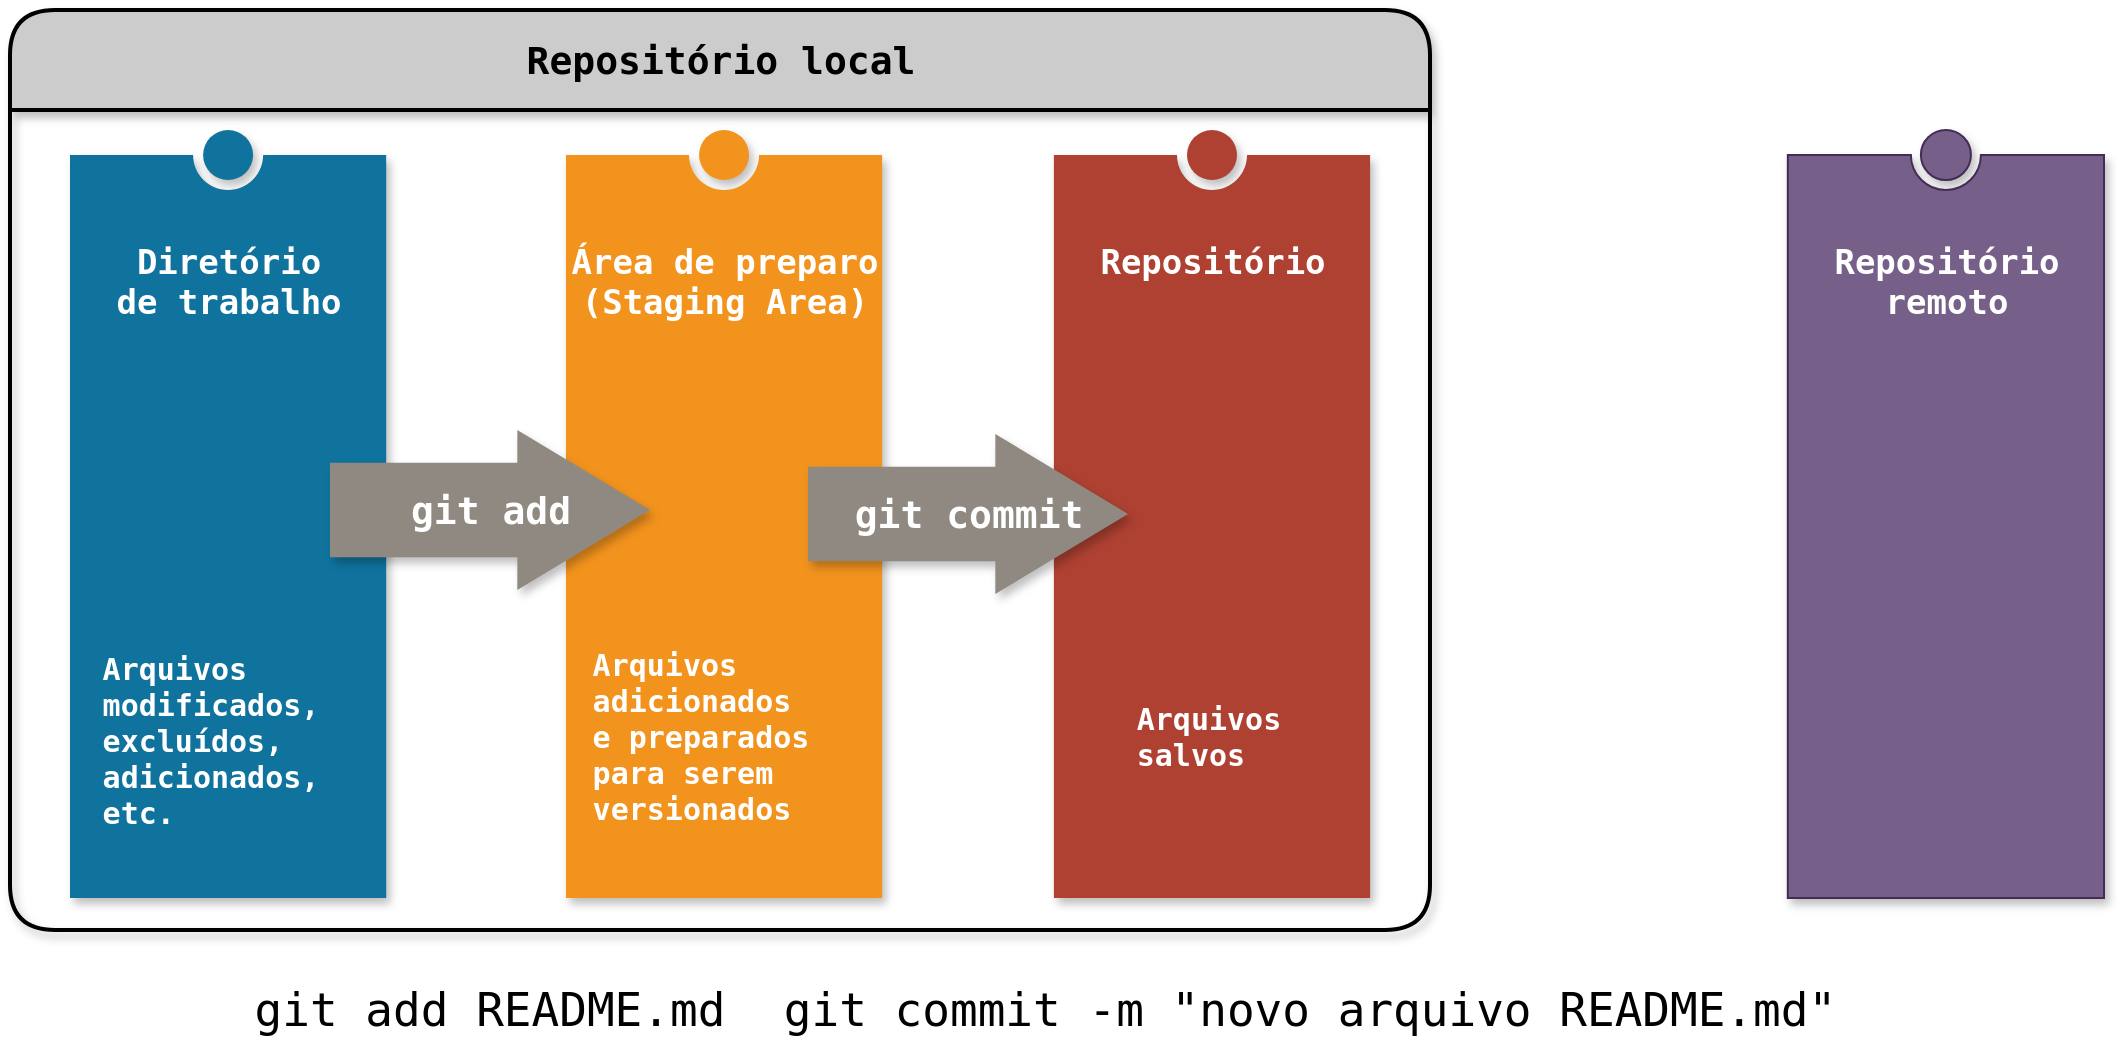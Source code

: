 <mxfile version="15.3.5" type="device"><diagram id="prtHgNgQTEPvFCAcTncT" name="Page-1"><mxGraphModel dx="1877" dy="933" grid="1" gridSize="10" guides="1" tooltips="1" connect="1" arrows="1" fold="1" page="1" pageScale="1" pageWidth="1169" pageHeight="827" math="0" shadow="0"><root><mxCell id="0"/><mxCell id="1" parent="0"/><mxCell id="xjCurn-9ngpd2HKyaU8U-10" value="&lt;pre&gt;&lt;b&gt;&lt;font style=&quot;font-size: 19px&quot;&gt;Repositório local&lt;/font&gt;&lt;/b&gt;&lt;/pre&gt;" style="swimlane;childLayout=stackLayout;horizontal=1;startSize=50;horizontalStack=0;rounded=1;fontSize=14;fontStyle=0;strokeWidth=2;resizeParent=0;resizeLast=1;shadow=1;dashed=0;align=center;hachureGap=4;pointerEvents=0;labelBackgroundColor=none;html=1;fillColor=#CCCCCC;" vertex="1" parent="1"><mxGeometry x="30" y="70" width="710" height="460" as="geometry"/></mxCell><mxCell id="xjCurn-9ngpd2HKyaU8U-2" value="&lt;pre&gt;Diretório&lt;br&gt;de trabalho&lt;br&gt;&lt;/pre&gt;" style="verticalLabelPosition=middle;verticalAlign=top;html=1;shape=mxgraph.infographic.numberedEntryVert;dy=25;strokeColor=none;fontSize=17;fontColor=#FFFFFF;align=center;labelPosition=center;spacingTop=32;fontStyle=1;fillColor=#10739E;hachureGap=4;pointerEvents=0;shadow=1;" vertex="1" parent="1"><mxGeometry x="60" y="130" width="158.095" height="384" as="geometry"/></mxCell><mxCell id="xjCurn-9ngpd2HKyaU8U-3" value="&lt;div&gt;&lt;pre&gt;Área de preparo&lt;br&gt;(Staging Area)&lt;/pre&gt;&lt;/div&gt;" style="verticalLabelPosition=middle;verticalAlign=top;html=1;shape=mxgraph.infographic.numberedEntryVert;dy=25;strokeColor=none;fontSize=17;fontColor=#FFFFFF;align=center;labelPosition=center;spacingTop=32;fontStyle=1;fillColor=#F2931E;hachureGap=4;pointerEvents=0;shadow=1;" vertex="1" parent="1"><mxGeometry x="307.976" y="130" width="158.095" height="384" as="geometry"/></mxCell><mxCell id="xjCurn-9ngpd2HKyaU8U-4" value="&lt;pre&gt;Repositório&lt;/pre&gt;" style="verticalLabelPosition=middle;verticalAlign=top;html=1;shape=mxgraph.infographic.numberedEntryVert;dy=25;strokeColor=none;fontSize=17;fontColor=#FFFFFF;align=center;labelPosition=center;spacingTop=32;fontStyle=1;fillColor=#AE4132;hachureGap=4;pointerEvents=0;shadow=1;" vertex="1" parent="1"><mxGeometry x="551.952" y="130" width="158.095" height="384" as="geometry"/></mxCell><mxCell id="xjCurn-9ngpd2HKyaU8U-6" value="&lt;div&gt;&lt;pre&gt;Repositório&lt;br&gt;remoto&lt;/pre&gt;&lt;/div&gt;" style="verticalLabelPosition=middle;verticalAlign=top;html=1;shape=mxgraph.infographic.numberedEntryVert;dy=25;strokeColor=#432D57;fontSize=17;fontColor=#ffffff;align=center;labelPosition=center;spacingTop=32;fontStyle=1;fillColor=#76608a;hachureGap=4;pointerEvents=0;shadow=1;" vertex="1" parent="1"><mxGeometry x="918.905" y="130" width="158.095" height="384" as="geometry"/></mxCell><mxCell id="xjCurn-9ngpd2HKyaU8U-9" value="&lt;div align=&quot;justify&quot;&gt;&lt;pre&gt;&lt;b&gt;&lt;font style=&quot;font-size: 15px&quot; color=&quot;#FFFFFF&quot;&gt;Arquivos &lt;br&gt;modificados, &lt;br&gt;excluídos, &lt;br&gt;adicionados, &lt;br&gt;etc.&lt;/font&gt;&lt;/b&gt;&lt;/pre&gt;&lt;/div&gt;" style="text;html=1;strokeColor=none;fillColor=none;align=center;verticalAlign=middle;whiteSpace=wrap;rounded=0;hachureGap=4;pointerEvents=0;" vertex="1" parent="1"><mxGeometry x="90" y="400" width="90" height="70" as="geometry"/></mxCell><mxCell id="xjCurn-9ngpd2HKyaU8U-12" value="&lt;pre style=&quot;font-size: 19px&quot;&gt;&lt;font color=&quot;#FFFFFF&quot;&gt;&lt;b&gt;&lt;font style=&quot;font-size: 19px&quot;&gt;git add&lt;/font&gt;&lt;/b&gt;&lt;/font&gt;&lt;/pre&gt;" style="html=1;shadow=1;dashed=0;align=center;verticalAlign=middle;shape=mxgraph.arrows2.arrow;dy=0.41;dx=66.33;notch=0;hachureGap=4;pointerEvents=0;labelBackgroundColor=none;fillColor=#8F8981;sketch=0;strokeColor=none;" vertex="1" parent="1"><mxGeometry x="190" y="280" width="160" height="80" as="geometry"/></mxCell><mxCell id="xjCurn-9ngpd2HKyaU8U-13" value="&lt;pre style=&quot;font-size: 19px&quot;&gt;&lt;font color=&quot;#FFFFFF&quot;&gt;&lt;b&gt;&lt;font style=&quot;font-size: 19px&quot;&gt;git commit&lt;/font&gt;&lt;/b&gt;&lt;/font&gt;&lt;/pre&gt;" style="html=1;shadow=1;dashed=0;align=center;verticalAlign=middle;shape=mxgraph.arrows2.arrow;dy=0.41;dx=66.33;notch=0;hachureGap=4;pointerEvents=0;labelBackgroundColor=none;fillColor=#8F8981;sketch=0;strokeColor=none;" vertex="1" parent="1"><mxGeometry x="429" y="282" width="160" height="80" as="geometry"/></mxCell><mxCell id="xjCurn-9ngpd2HKyaU8U-17" value="" style="shape=image;html=1;verticalAlign=top;verticalLabelPosition=bottom;labelBackgroundColor=#ffffff;imageAspect=0;aspect=fixed;image=https://cdn1.iconfinder.com/data/icons/fs-icons-ubuntu-by-franksouza-/128/inode-directory.png;hachureGap=4;pointerEvents=0;shadow=1;sketch=0;strokeColor=#FFFFFF;fillColor=#FFB366;gradientColor=none;" vertex="1" parent="1"><mxGeometry x="142" y="240" width="48" height="48" as="geometry"/></mxCell><mxCell id="xjCurn-9ngpd2HKyaU8U-19" value="" style="shape=image;html=1;verticalAlign=top;verticalLabelPosition=bottom;labelBackgroundColor=#ffffff;imageAspect=0;aspect=fixed;image=https://cdn4.iconfinder.com/data/icons/pc_de_hamburg_icon_pack/32x32/administrative-docs.png;hachureGap=4;pointerEvents=0;shadow=1;sketch=0;strokeColor=#FFFFFF;fillColor=#FFB366;gradientColor=none;" vertex="1" parent="1"><mxGeometry x="78" y="270" width="50" height="50" as="geometry"/></mxCell><mxCell id="xjCurn-9ngpd2HKyaU8U-21" value="" style="shape=image;html=1;verticalAlign=top;verticalLabelPosition=bottom;labelBackgroundColor=#ffffff;imageAspect=0;aspect=fixed;image=https://cdn4.iconfinder.com/data/icons/Aire%20PNGs/128/Files/Images.png;hachureGap=4;pointerEvents=0;shadow=1;sketch=0;strokeColor=#FFFFFF;fillColor=#FFB366;gradientColor=none;" vertex="1" parent="1"><mxGeometry x="122" y="302" width="58" height="58" as="geometry"/></mxCell><mxCell id="xjCurn-9ngpd2HKyaU8U-22" value="&lt;div align=&quot;justify&quot;&gt;&lt;pre&gt;&lt;b&gt;&lt;font style=&quot;font-size: 15px&quot; color=&quot;#FFFFFF&quot;&gt;Arquivos &lt;br&gt;adicionados &lt;br&gt;e preparados &lt;br&gt;para serem &lt;br&gt;versionados&lt;/font&gt;&lt;/b&gt;&lt;/pre&gt;&lt;/div&gt;" style="text;html=1;strokeColor=none;fillColor=none;align=center;verticalAlign=middle;whiteSpace=wrap;rounded=0;hachureGap=4;pointerEvents=0;" vertex="1" parent="1"><mxGeometry x="335" y="398" width="90" height="70" as="geometry"/></mxCell><mxCell id="xjCurn-9ngpd2HKyaU8U-23" value="&lt;div align=&quot;justify&quot;&gt;&lt;pre&gt;&lt;b&gt;&lt;font style=&quot;font-size: 15px&quot; color=&quot;#FFFFFF&quot;&gt;Arquivos &lt;br&gt;salvos&lt;br&gt;&lt;/font&gt;&lt;/b&gt;&lt;/pre&gt;&lt;/div&gt;" style="text;html=1;strokeColor=none;fillColor=none;align=center;verticalAlign=middle;whiteSpace=wrap;rounded=0;hachureGap=4;pointerEvents=0;" vertex="1" parent="1"><mxGeometry x="589" y="398" width="90" height="70" as="geometry"/></mxCell><mxCell id="xjCurn-9ngpd2HKyaU8U-24" value="&lt;pre&gt;&lt;font style=&quot;font-size: 23px&quot;&gt;git add README.md&lt;/font&gt;&lt;/pre&gt;" style="text;html=1;strokeColor=none;fillColor=none;align=center;verticalAlign=middle;whiteSpace=wrap;rounded=0;shadow=1;labelBackgroundColor=none;sketch=0;hachureGap=4;pointerEvents=0;" vertex="1" parent="1"><mxGeometry x="145" y="560" width="250" height="20" as="geometry"/></mxCell><mxCell id="xjCurn-9ngpd2HKyaU8U-25" value="&lt;pre&gt;&lt;font style=&quot;font-size: 23px&quot;&gt;git commit -m &quot;novo arquivo README.md&quot;&lt;/font&gt;&lt;/pre&gt;" style="text;html=1;strokeColor=none;fillColor=none;align=center;verticalAlign=middle;whiteSpace=wrap;rounded=0;shadow=1;labelBackgroundColor=none;sketch=0;hachureGap=4;pointerEvents=0;" vertex="1" parent="1"><mxGeometry x="420" y="560" width="520" height="20" as="geometry"/></mxCell></root></mxGraphModel></diagram></mxfile>